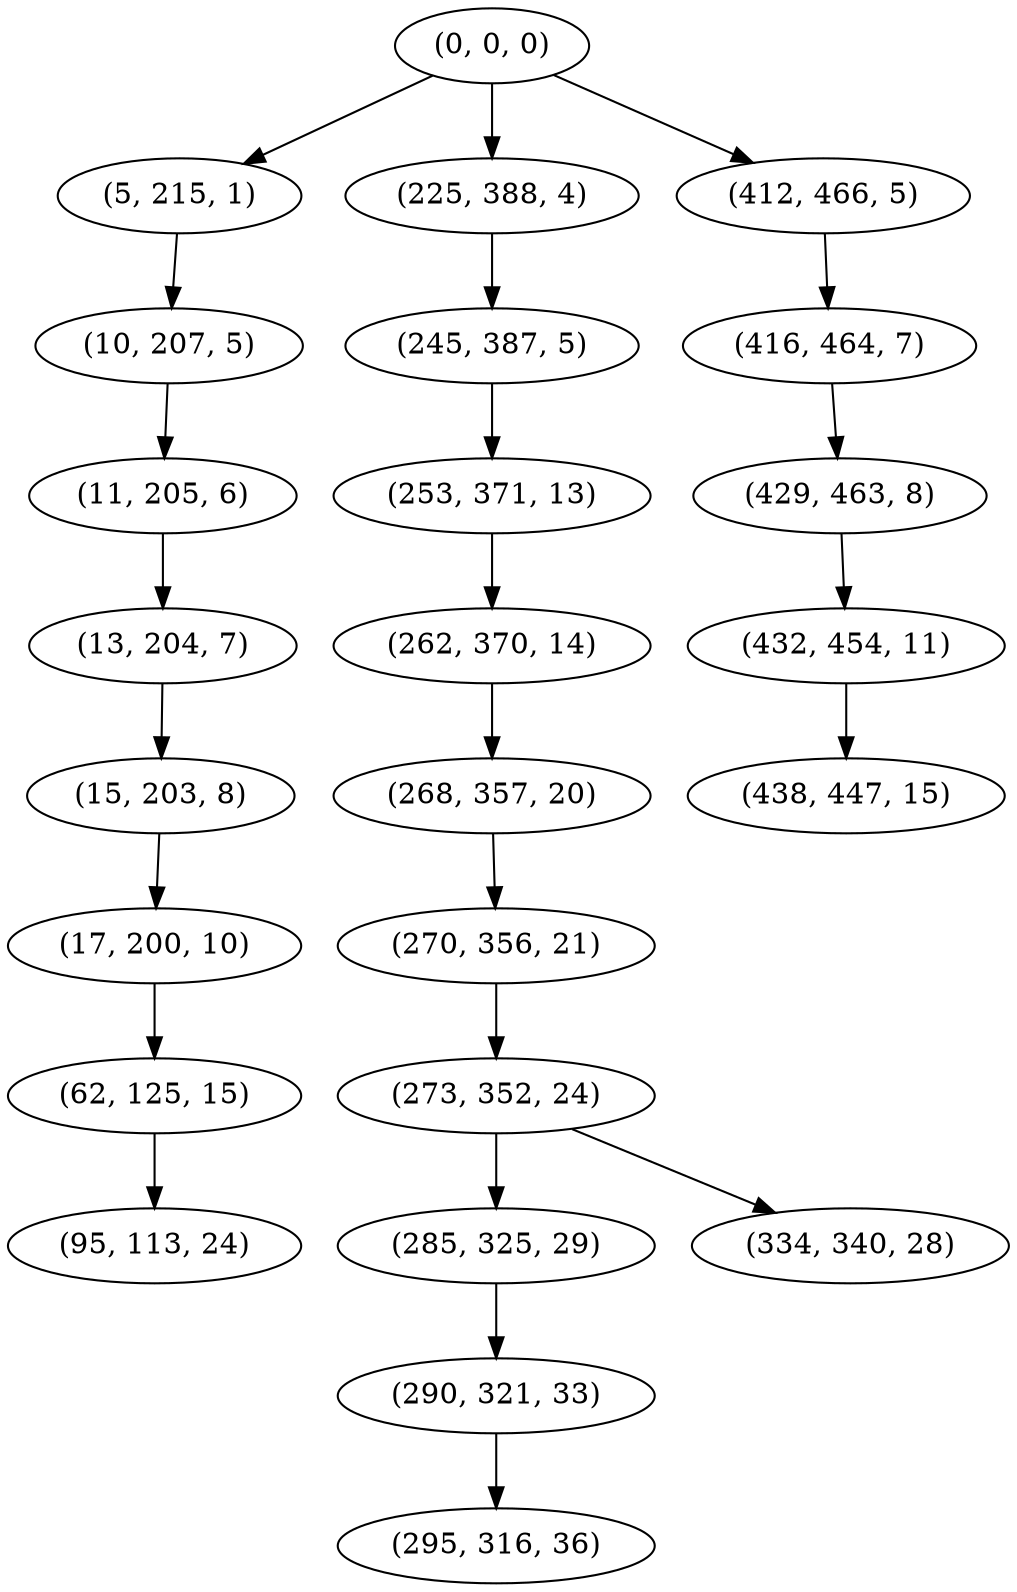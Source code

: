 digraph tree {
    "(0, 0, 0)";
    "(5, 215, 1)";
    "(10, 207, 5)";
    "(11, 205, 6)";
    "(13, 204, 7)";
    "(15, 203, 8)";
    "(17, 200, 10)";
    "(62, 125, 15)";
    "(95, 113, 24)";
    "(225, 388, 4)";
    "(245, 387, 5)";
    "(253, 371, 13)";
    "(262, 370, 14)";
    "(268, 357, 20)";
    "(270, 356, 21)";
    "(273, 352, 24)";
    "(285, 325, 29)";
    "(290, 321, 33)";
    "(295, 316, 36)";
    "(334, 340, 28)";
    "(412, 466, 5)";
    "(416, 464, 7)";
    "(429, 463, 8)";
    "(432, 454, 11)";
    "(438, 447, 15)";
    "(0, 0, 0)" -> "(5, 215, 1)";
    "(0, 0, 0)" -> "(225, 388, 4)";
    "(0, 0, 0)" -> "(412, 466, 5)";
    "(5, 215, 1)" -> "(10, 207, 5)";
    "(10, 207, 5)" -> "(11, 205, 6)";
    "(11, 205, 6)" -> "(13, 204, 7)";
    "(13, 204, 7)" -> "(15, 203, 8)";
    "(15, 203, 8)" -> "(17, 200, 10)";
    "(17, 200, 10)" -> "(62, 125, 15)";
    "(62, 125, 15)" -> "(95, 113, 24)";
    "(225, 388, 4)" -> "(245, 387, 5)";
    "(245, 387, 5)" -> "(253, 371, 13)";
    "(253, 371, 13)" -> "(262, 370, 14)";
    "(262, 370, 14)" -> "(268, 357, 20)";
    "(268, 357, 20)" -> "(270, 356, 21)";
    "(270, 356, 21)" -> "(273, 352, 24)";
    "(273, 352, 24)" -> "(285, 325, 29)";
    "(273, 352, 24)" -> "(334, 340, 28)";
    "(285, 325, 29)" -> "(290, 321, 33)";
    "(290, 321, 33)" -> "(295, 316, 36)";
    "(412, 466, 5)" -> "(416, 464, 7)";
    "(416, 464, 7)" -> "(429, 463, 8)";
    "(429, 463, 8)" -> "(432, 454, 11)";
    "(432, 454, 11)" -> "(438, 447, 15)";
}
